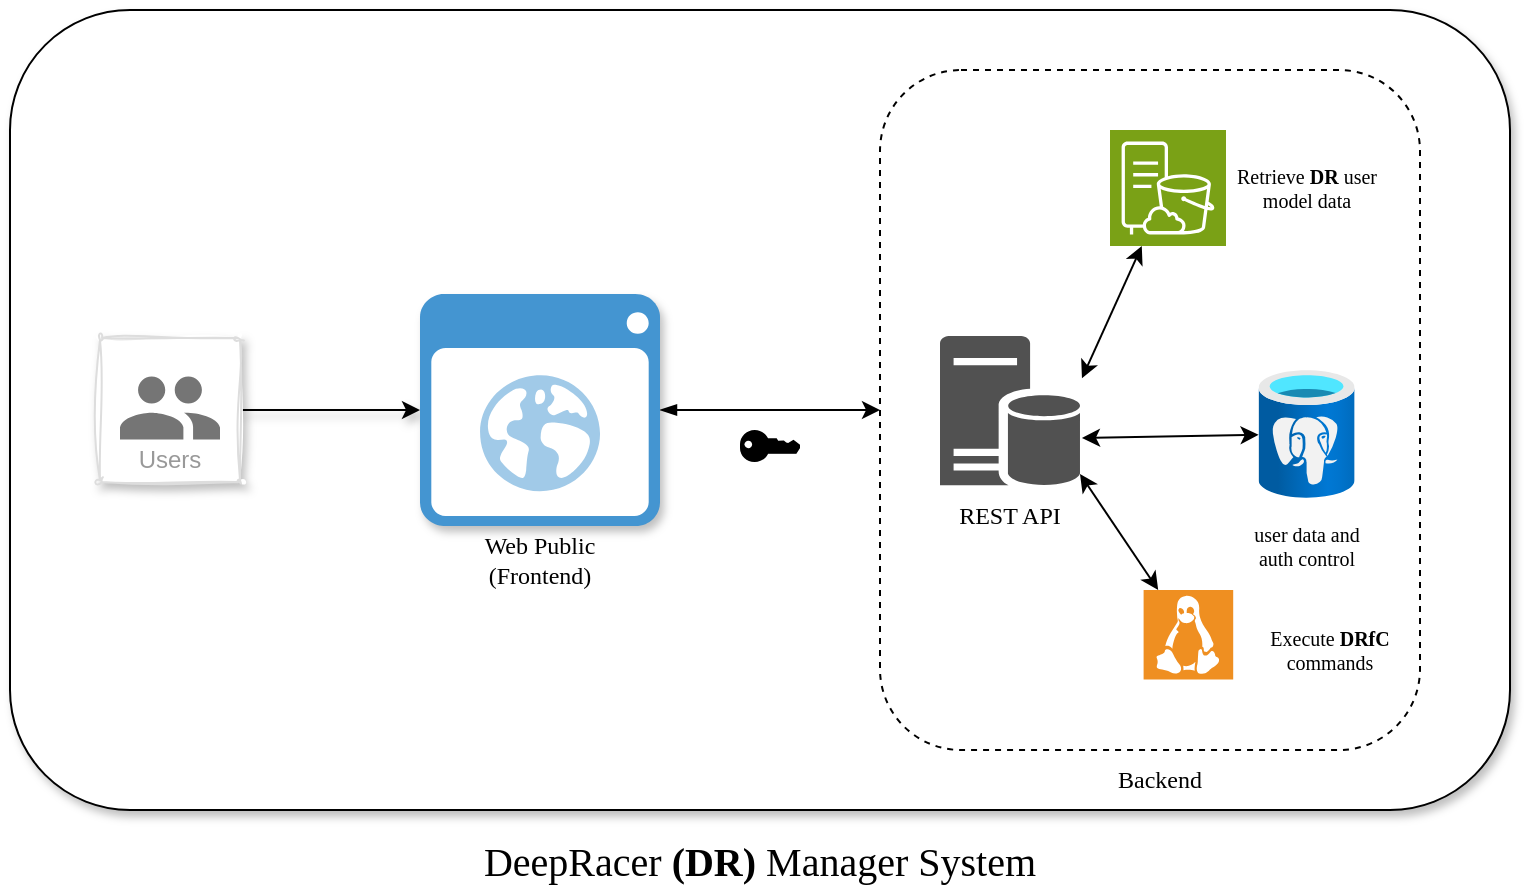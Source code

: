 <mxfile version="24.2.3" type="github">
  <diagram name="Page-1" id="e-fNaJ9P5aM8ylUQvGWu">
    <mxGraphModel dx="1434" dy="761" grid="1" gridSize="10" guides="1" tooltips="1" connect="1" arrows="1" fold="1" page="1" pageScale="1" pageWidth="1000" pageHeight="700" math="0" shadow="0">
      <root>
        <mxCell id="0" />
        <mxCell id="1" parent="0" />
        <mxCell id="zc1kbpjmz6e0rgXIQ8hg-1" value="" style="rounded=1;whiteSpace=wrap;html=1;shadow=1;" vertex="1" parent="1">
          <mxGeometry x="125" y="150" width="750" height="400" as="geometry" />
        </mxCell>
        <mxCell id="zc1kbpjmz6e0rgXIQ8hg-8" value="" style="edgeStyle=orthogonalEdgeStyle;rounded=0;orthogonalLoop=1;jettySize=auto;html=1;shadow=1;" edge="1" parent="1" source="zc1kbpjmz6e0rgXIQ8hg-5" target="zc1kbpjmz6e0rgXIQ8hg-7">
          <mxGeometry relative="1" as="geometry" />
        </mxCell>
        <mxCell id="zc1kbpjmz6e0rgXIQ8hg-5" value="Users" style="strokeColor=#dddddd;shadow=1;strokeWidth=1;rounded=1;absoluteArcSize=1;arcSize=2;labelPosition=center;verticalLabelPosition=middle;align=center;verticalAlign=bottom;spacingLeft=0;fontColor=#999999;fontSize=12;whiteSpace=wrap;spacingBottom=2;html=1;sketch=1;curveFitting=1;jiggle=2;glass=0;" vertex="1" parent="1">
          <mxGeometry x="170" y="314" width="70" height="72" as="geometry" />
        </mxCell>
        <mxCell id="zc1kbpjmz6e0rgXIQ8hg-6" value="" style="sketch=0;dashed=0;connectable=0;html=1;fillColor=#757575;strokeColor=none;shape=mxgraph.gcp2.users;part=1;" vertex="1" parent="zc1kbpjmz6e0rgXIQ8hg-5">
          <mxGeometry x="0.5" width="50" height="31.5" relative="1" as="geometry">
            <mxPoint x="-25" y="19.25" as="offset" />
          </mxGeometry>
        </mxCell>
        <mxCell id="zc1kbpjmz6e0rgXIQ8hg-15" value="" style="edgeStyle=orthogonalEdgeStyle;rounded=0;orthogonalLoop=1;jettySize=auto;html=1;startArrow=blockThin;startFill=1;" edge="1" parent="1" source="zc1kbpjmz6e0rgXIQ8hg-7" target="zc1kbpjmz6e0rgXIQ8hg-11">
          <mxGeometry relative="1" as="geometry" />
        </mxCell>
        <mxCell id="zc1kbpjmz6e0rgXIQ8hg-7" value="" style="shadow=1;dashed=0;html=1;strokeColor=none;fillColor=#4495D1;labelPosition=center;verticalLabelPosition=bottom;verticalAlign=top;align=center;outlineConnect=0;shape=mxgraph.veeam.2d.web_ui;" vertex="1" parent="1">
          <mxGeometry x="330" y="292" width="120" height="116" as="geometry" />
        </mxCell>
        <mxCell id="zc1kbpjmz6e0rgXIQ8hg-10" value="Web Public (Frontend)" style="text;html=1;align=center;verticalAlign=middle;whiteSpace=wrap;rounded=0;fontStyle=0;fontFamily=Verdana;" vertex="1" parent="1">
          <mxGeometry x="340" y="410" width="100" height="30" as="geometry" />
        </mxCell>
        <mxCell id="zc1kbpjmz6e0rgXIQ8hg-11" value="" style="rounded=1;whiteSpace=wrap;html=1;fillColor=none;dashed=1;" vertex="1" parent="1">
          <mxGeometry x="560" y="180" width="270" height="340" as="geometry" />
        </mxCell>
        <mxCell id="zc1kbpjmz6e0rgXIQ8hg-12" value="DeepRacer &lt;b&gt;(DR)&lt;/b&gt; Manager System" style="text;html=1;align=center;verticalAlign=middle;whiteSpace=wrap;rounded=0;fontStyle=0;fontFamily=Verdana;fontSize=20;" vertex="1" parent="1">
          <mxGeometry x="320" y="560" width="360" height="30" as="geometry" />
        </mxCell>
        <mxCell id="zc1kbpjmz6e0rgXIQ8hg-14" value="" style="outlineConnect=0;dashed=0;verticalLabelPosition=bottom;verticalAlign=top;align=center;html=1;shape=mxgraph.aws3.add_on;fillColor=#000000;gradientColor=none;" vertex="1" parent="1">
          <mxGeometry x="490" y="360" width="30" height="16" as="geometry" />
        </mxCell>
        <mxCell id="zc1kbpjmz6e0rgXIQ8hg-17" value="" style="sketch=0;pointerEvents=1;shadow=0;dashed=0;html=1;strokeColor=none;labelPosition=center;verticalLabelPosition=bottom;verticalAlign=top;align=center;fillColor=#515151;shape=mxgraph.mscae.enterprise.database_server" vertex="1" parent="1">
          <mxGeometry x="590" y="313" width="70" height="75" as="geometry" />
        </mxCell>
        <mxCell id="zc1kbpjmz6e0rgXIQ8hg-18" value="Backend" style="text;html=1;align=center;verticalAlign=middle;whiteSpace=wrap;rounded=0;fontStyle=0;fontFamily=Verdana;" vertex="1" parent="1">
          <mxGeometry x="650" y="520" width="100" height="30" as="geometry" />
        </mxCell>
        <mxCell id="zc1kbpjmz6e0rgXIQ8hg-19" value="REST API" style="text;html=1;align=center;verticalAlign=middle;whiteSpace=wrap;rounded=0;fontStyle=0;fontFamily=Verdana;" vertex="1" parent="1">
          <mxGeometry x="575" y="388" width="100" height="30" as="geometry" />
        </mxCell>
        <mxCell id="zc1kbpjmz6e0rgXIQ8hg-20" value="" style="sketch=0;points=[[0,0,0],[0.25,0,0],[0.5,0,0],[0.75,0,0],[1,0,0],[0,1,0],[0.25,1,0],[0.5,1,0],[0.75,1,0],[1,1,0],[0,0.25,0],[0,0.5,0],[0,0.75,0],[1,0.25,0],[1,0.5,0],[1,0.75,0]];outlineConnect=0;fontColor=#232F3E;fillColor=#7AA116;strokeColor=#ffffff;dashed=0;verticalLabelPosition=bottom;verticalAlign=top;align=center;html=1;fontSize=12;fontStyle=0;aspect=fixed;shape=mxgraph.aws4.resourceIcon;resIcon=mxgraph.aws4.s3_on_outposts_storage;" vertex="1" parent="1">
          <mxGeometry x="675" y="210" width="58" height="58" as="geometry" />
        </mxCell>
        <mxCell id="zc1kbpjmz6e0rgXIQ8hg-21" value="" style="endArrow=classic;startArrow=classic;html=1;rounded=0;exitX=1.014;exitY=0.282;exitDx=0;exitDy=0;exitPerimeter=0;" edge="1" parent="1" source="zc1kbpjmz6e0rgXIQ8hg-17" target="zc1kbpjmz6e0rgXIQ8hg-20">
          <mxGeometry width="50" height="50" relative="1" as="geometry">
            <mxPoint x="520" y="360" as="sourcePoint" />
            <mxPoint x="570" y="310" as="targetPoint" />
          </mxGeometry>
        </mxCell>
        <mxCell id="zc1kbpjmz6e0rgXIQ8hg-22" value="" style="shadow=0;dashed=0;html=1;strokeColor=none;fillColor=#EF8F21;labelPosition=center;verticalLabelPosition=bottom;verticalAlign=top;align=center;outlineConnect=0;shape=mxgraph.veeam.linux;" vertex="1" parent="1">
          <mxGeometry x="691.8" y="440" width="44.8" height="44.8" as="geometry" />
        </mxCell>
        <mxCell id="zc1kbpjmz6e0rgXIQ8hg-23" value="Retrieve &lt;b&gt;DR&lt;/b&gt; user model data" style="text;html=1;align=center;verticalAlign=middle;whiteSpace=wrap;rounded=0;fontStyle=0;fontFamily=Verdana;fontSize=10;" vertex="1" parent="1">
          <mxGeometry x="736.6" y="229" width="73.4" height="20" as="geometry" />
        </mxCell>
        <mxCell id="zc1kbpjmz6e0rgXIQ8hg-24" value="" style="endArrow=classic;startArrow=classic;html=1;rounded=0;exitX=1;exitY=0.92;exitDx=0;exitDy=0;exitPerimeter=0;" edge="1" parent="1" source="zc1kbpjmz6e0rgXIQ8hg-17" target="zc1kbpjmz6e0rgXIQ8hg-22">
          <mxGeometry width="50" height="50" relative="1" as="geometry">
            <mxPoint x="520" y="360" as="sourcePoint" />
            <mxPoint x="570" y="310" as="targetPoint" />
          </mxGeometry>
        </mxCell>
        <mxCell id="zc1kbpjmz6e0rgXIQ8hg-25" value="Execute&amp;nbsp;&lt;b&gt;DRfC&lt;/b&gt;&lt;div&gt;commands&lt;/div&gt;" style="text;html=1;align=center;verticalAlign=middle;whiteSpace=wrap;rounded=0;fontStyle=0;fontFamily=Verdana;fontSize=10;" vertex="1" parent="1">
          <mxGeometry x="750" y="460" width="70" height="20" as="geometry" />
        </mxCell>
        <mxCell id="zc1kbpjmz6e0rgXIQ8hg-27" value="" style="image;aspect=fixed;html=1;points=[];align=center;fontSize=12;image=img/lib/azure2/databases/Azure_Database_PostgreSQL_Server.svg;" vertex="1" parent="1">
          <mxGeometry x="749.3" y="330" width="48" height="64" as="geometry" />
        </mxCell>
        <mxCell id="zc1kbpjmz6e0rgXIQ8hg-28" value="" style="endArrow=classic;startArrow=classic;html=1;rounded=0;exitX=1.014;exitY=0.68;exitDx=0;exitDy=0;exitPerimeter=0;" edge="1" parent="1" source="zc1kbpjmz6e0rgXIQ8hg-17" target="zc1kbpjmz6e0rgXIQ8hg-27">
          <mxGeometry width="50" height="50" relative="1" as="geometry">
            <mxPoint x="490" y="410" as="sourcePoint" />
            <mxPoint x="540" y="360" as="targetPoint" />
          </mxGeometry>
        </mxCell>
        <mxCell id="zc1kbpjmz6e0rgXIQ8hg-29" value="user data and auth control" style="text;html=1;align=center;verticalAlign=middle;whiteSpace=wrap;rounded=0;fontStyle=0;fontFamily=Verdana;fontSize=10;" vertex="1" parent="1">
          <mxGeometry x="736.6" y="408" width="73.4" height="20" as="geometry" />
        </mxCell>
      </root>
    </mxGraphModel>
  </diagram>
</mxfile>
